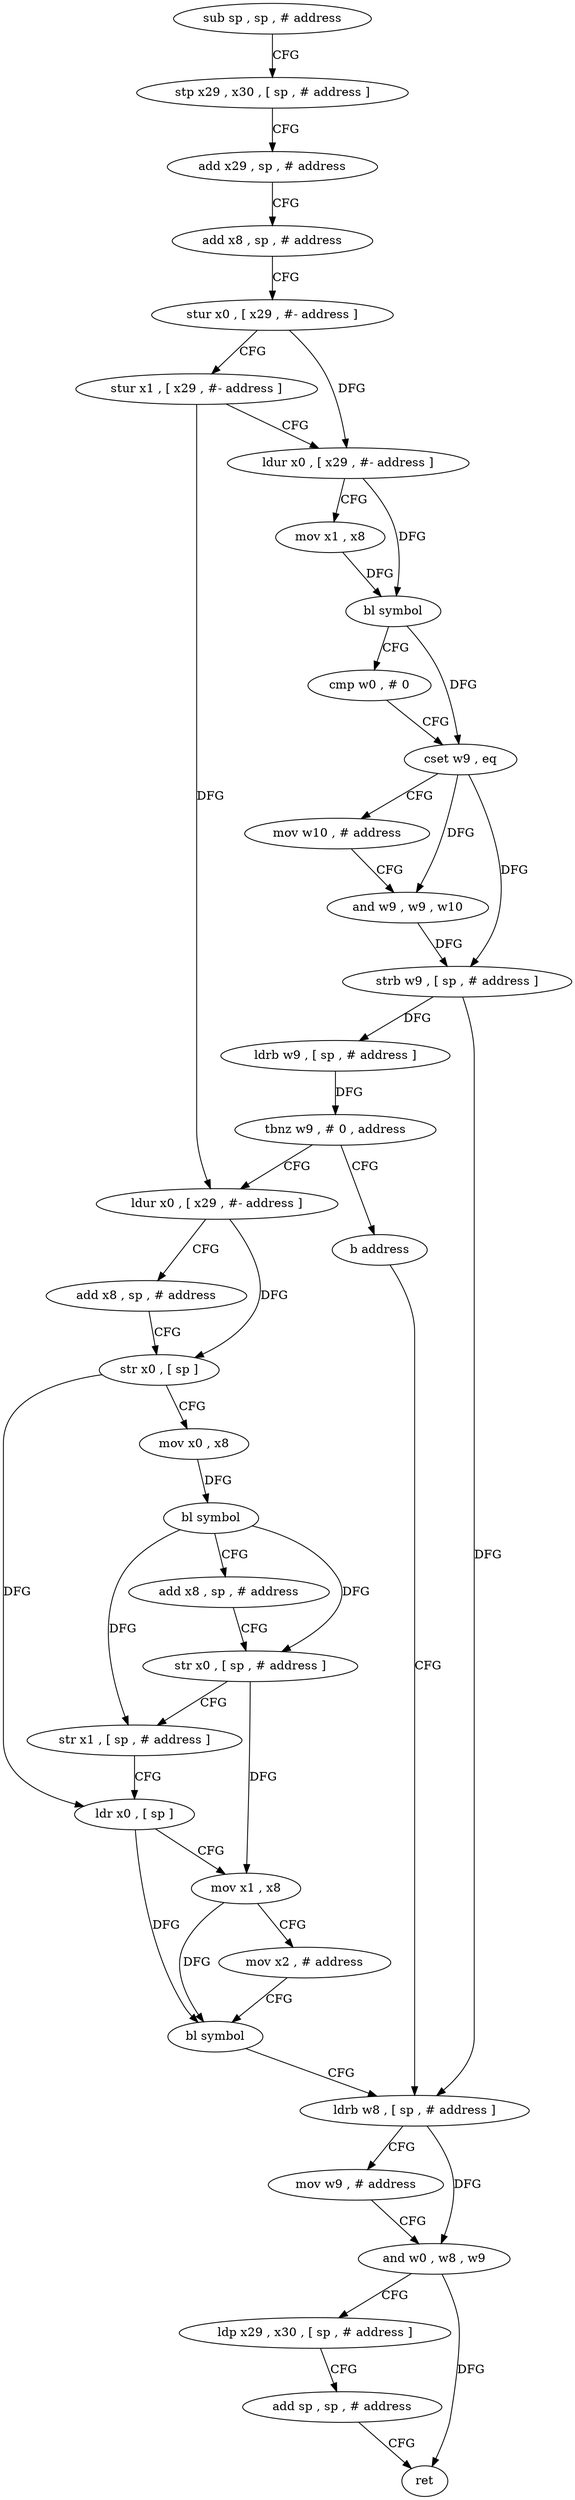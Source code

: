 digraph "func" {
"4209852" [label = "sub sp , sp , # address" ]
"4209856" [label = "stp x29 , x30 , [ sp , # address ]" ]
"4209860" [label = "add x29 , sp , # address" ]
"4209864" [label = "add x8 , sp , # address" ]
"4209868" [label = "stur x0 , [ x29 , #- address ]" ]
"4209872" [label = "stur x1 , [ x29 , #- address ]" ]
"4209876" [label = "ldur x0 , [ x29 , #- address ]" ]
"4209880" [label = "mov x1 , x8" ]
"4209884" [label = "bl symbol" ]
"4209888" [label = "cmp w0 , # 0" ]
"4209892" [label = "cset w9 , eq" ]
"4209896" [label = "mov w10 , # address" ]
"4209900" [label = "and w9 , w9 , w10" ]
"4209904" [label = "strb w9 , [ sp , # address ]" ]
"4209908" [label = "ldrb w9 , [ sp , # address ]" ]
"4209912" [label = "tbnz w9 , # 0 , address" ]
"4209920" [label = "ldur x0 , [ x29 , #- address ]" ]
"4209916" [label = "b address" ]
"4209924" [label = "add x8 , sp , # address" ]
"4209928" [label = "str x0 , [ sp ]" ]
"4209932" [label = "mov x0 , x8" ]
"4209936" [label = "bl symbol" ]
"4209940" [label = "add x8 , sp , # address" ]
"4209944" [label = "str x0 , [ sp , # address ]" ]
"4209948" [label = "str x1 , [ sp , # address ]" ]
"4209952" [label = "ldr x0 , [ sp ]" ]
"4209956" [label = "mov x1 , x8" ]
"4209960" [label = "mov x2 , # address" ]
"4209964" [label = "bl symbol" ]
"4209968" [label = "ldrb w8 , [ sp , # address ]" ]
"4209972" [label = "mov w9 , # address" ]
"4209976" [label = "and w0 , w8 , w9" ]
"4209980" [label = "ldp x29 , x30 , [ sp , # address ]" ]
"4209984" [label = "add sp , sp , # address" ]
"4209988" [label = "ret" ]
"4209852" -> "4209856" [ label = "CFG" ]
"4209856" -> "4209860" [ label = "CFG" ]
"4209860" -> "4209864" [ label = "CFG" ]
"4209864" -> "4209868" [ label = "CFG" ]
"4209868" -> "4209872" [ label = "CFG" ]
"4209868" -> "4209876" [ label = "DFG" ]
"4209872" -> "4209876" [ label = "CFG" ]
"4209872" -> "4209920" [ label = "DFG" ]
"4209876" -> "4209880" [ label = "CFG" ]
"4209876" -> "4209884" [ label = "DFG" ]
"4209880" -> "4209884" [ label = "DFG" ]
"4209884" -> "4209888" [ label = "CFG" ]
"4209884" -> "4209892" [ label = "DFG" ]
"4209888" -> "4209892" [ label = "CFG" ]
"4209892" -> "4209896" [ label = "CFG" ]
"4209892" -> "4209900" [ label = "DFG" ]
"4209892" -> "4209904" [ label = "DFG" ]
"4209896" -> "4209900" [ label = "CFG" ]
"4209900" -> "4209904" [ label = "DFG" ]
"4209904" -> "4209908" [ label = "DFG" ]
"4209904" -> "4209968" [ label = "DFG" ]
"4209908" -> "4209912" [ label = "DFG" ]
"4209912" -> "4209920" [ label = "CFG" ]
"4209912" -> "4209916" [ label = "CFG" ]
"4209920" -> "4209924" [ label = "CFG" ]
"4209920" -> "4209928" [ label = "DFG" ]
"4209916" -> "4209968" [ label = "CFG" ]
"4209924" -> "4209928" [ label = "CFG" ]
"4209928" -> "4209932" [ label = "CFG" ]
"4209928" -> "4209952" [ label = "DFG" ]
"4209932" -> "4209936" [ label = "DFG" ]
"4209936" -> "4209940" [ label = "CFG" ]
"4209936" -> "4209944" [ label = "DFG" ]
"4209936" -> "4209948" [ label = "DFG" ]
"4209940" -> "4209944" [ label = "CFG" ]
"4209944" -> "4209948" [ label = "CFG" ]
"4209944" -> "4209956" [ label = "DFG" ]
"4209948" -> "4209952" [ label = "CFG" ]
"4209952" -> "4209956" [ label = "CFG" ]
"4209952" -> "4209964" [ label = "DFG" ]
"4209956" -> "4209960" [ label = "CFG" ]
"4209956" -> "4209964" [ label = "DFG" ]
"4209960" -> "4209964" [ label = "CFG" ]
"4209964" -> "4209968" [ label = "CFG" ]
"4209968" -> "4209972" [ label = "CFG" ]
"4209968" -> "4209976" [ label = "DFG" ]
"4209972" -> "4209976" [ label = "CFG" ]
"4209976" -> "4209980" [ label = "CFG" ]
"4209976" -> "4209988" [ label = "DFG" ]
"4209980" -> "4209984" [ label = "CFG" ]
"4209984" -> "4209988" [ label = "CFG" ]
}
